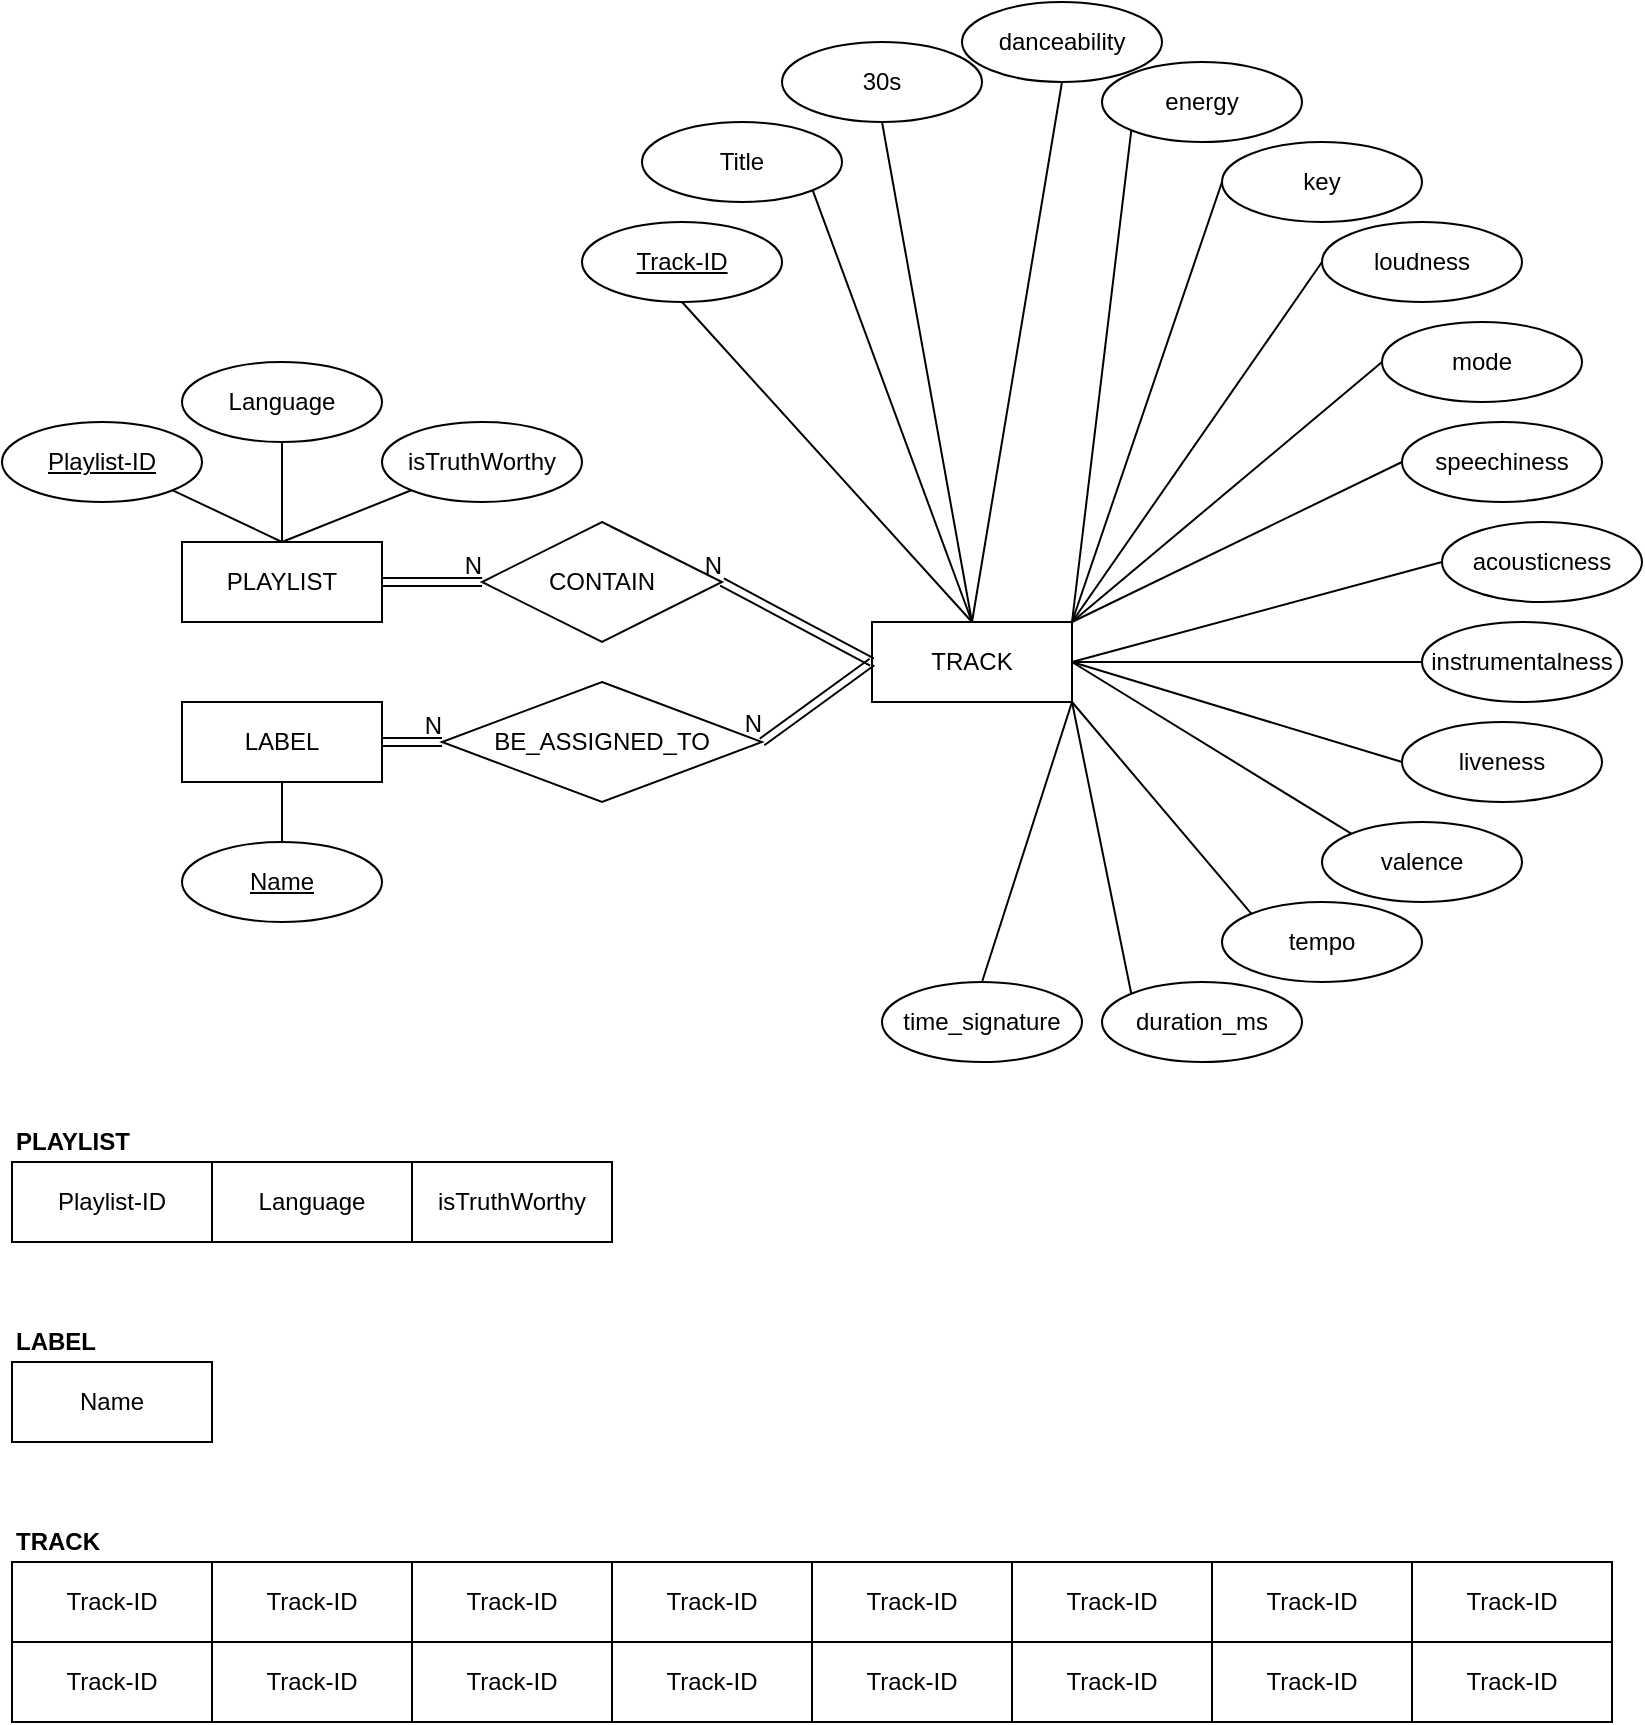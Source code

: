 <mxfile version="15.3.4" type="github">
  <diagram id="R2lEEEUBdFMjLlhIrx00" name="TrainData">
    <mxGraphModel dx="2272" dy="786" grid="1" gridSize="10" guides="1" tooltips="1" connect="1" arrows="1" fold="1" page="1" pageScale="1" pageWidth="850" pageHeight="1100" math="0" shadow="0" extFonts="Permanent Marker^https://fonts.googleapis.com/css?family=Permanent+Marker">
      <root>
        <mxCell id="0" />
        <mxCell id="1" parent="0" />
        <mxCell id="O8R1GnMpbd19PZaHdF5z-1" value="TRACK" style="whiteSpace=wrap;html=1;align=center;hachureGap=4;pointerEvents=0;" parent="1" vertex="1">
          <mxGeometry x="-395" y="320" width="100" height="40" as="geometry" />
        </mxCell>
        <mxCell id="O8R1GnMpbd19PZaHdF5z-2" value="Track-ID" style="ellipse;whiteSpace=wrap;html=1;align=center;fontStyle=4;hachureGap=4;pointerEvents=0;" parent="1" vertex="1">
          <mxGeometry x="-540" y="120" width="100" height="40" as="geometry" />
        </mxCell>
        <mxCell id="O8R1GnMpbd19PZaHdF5z-3" value="Title" style="ellipse;whiteSpace=wrap;html=1;align=center;hachureGap=4;pointerEvents=0;" parent="1" vertex="1">
          <mxGeometry x="-510" y="70" width="100" height="40" as="geometry" />
        </mxCell>
        <mxCell id="O8R1GnMpbd19PZaHdF5z-5" value="30s" style="ellipse;whiteSpace=wrap;html=1;align=center;hachureGap=4;pointerEvents=0;" parent="1" vertex="1">
          <mxGeometry x="-440" y="30" width="100" height="40" as="geometry" />
        </mxCell>
        <mxCell id="O8R1GnMpbd19PZaHdF5z-6" value="danceability" style="ellipse;whiteSpace=wrap;html=1;align=center;hachureGap=4;pointerEvents=0;" parent="1" vertex="1">
          <mxGeometry x="-350" y="10" width="100" height="40" as="geometry" />
        </mxCell>
        <mxCell id="O8R1GnMpbd19PZaHdF5z-7" value="energy" style="ellipse;whiteSpace=wrap;html=1;align=center;hachureGap=4;pointerEvents=0;" parent="1" vertex="1">
          <mxGeometry x="-280" y="40" width="100" height="40" as="geometry" />
        </mxCell>
        <mxCell id="O8R1GnMpbd19PZaHdF5z-8" value="key" style="ellipse;whiteSpace=wrap;html=1;align=center;hachureGap=4;pointerEvents=0;" parent="1" vertex="1">
          <mxGeometry x="-220" y="80" width="100" height="40" as="geometry" />
        </mxCell>
        <mxCell id="O8R1GnMpbd19PZaHdF5z-9" value="loudness" style="ellipse;whiteSpace=wrap;html=1;align=center;hachureGap=4;pointerEvents=0;" parent="1" vertex="1">
          <mxGeometry x="-170" y="120" width="100" height="40" as="geometry" />
        </mxCell>
        <mxCell id="O8R1GnMpbd19PZaHdF5z-10" value="mode" style="ellipse;whiteSpace=wrap;html=1;align=center;hachureGap=4;pointerEvents=0;" parent="1" vertex="1">
          <mxGeometry x="-140" y="170" width="100" height="40" as="geometry" />
        </mxCell>
        <mxCell id="O8R1GnMpbd19PZaHdF5z-11" value="speechiness" style="ellipse;whiteSpace=wrap;html=1;align=center;hachureGap=4;pointerEvents=0;" parent="1" vertex="1">
          <mxGeometry x="-130" y="220" width="100" height="40" as="geometry" />
        </mxCell>
        <mxCell id="O8R1GnMpbd19PZaHdF5z-12" value="acousticness" style="ellipse;whiteSpace=wrap;html=1;align=center;hachureGap=4;pointerEvents=0;" parent="1" vertex="1">
          <mxGeometry x="-110" y="270" width="100" height="40" as="geometry" />
        </mxCell>
        <mxCell id="O8R1GnMpbd19PZaHdF5z-13" value="instrumentalness" style="ellipse;whiteSpace=wrap;html=1;align=center;hachureGap=4;pointerEvents=0;" parent="1" vertex="1">
          <mxGeometry x="-120" y="320" width="100" height="40" as="geometry" />
        </mxCell>
        <mxCell id="O8R1GnMpbd19PZaHdF5z-14" value="liveness" style="ellipse;whiteSpace=wrap;html=1;align=center;hachureGap=4;pointerEvents=0;" parent="1" vertex="1">
          <mxGeometry x="-130" y="370" width="100" height="40" as="geometry" />
        </mxCell>
        <mxCell id="O8R1GnMpbd19PZaHdF5z-15" value="valence" style="ellipse;whiteSpace=wrap;html=1;align=center;hachureGap=4;pointerEvents=0;" parent="1" vertex="1">
          <mxGeometry x="-170" y="420" width="100" height="40" as="geometry" />
        </mxCell>
        <mxCell id="O8R1GnMpbd19PZaHdF5z-16" value="tempo" style="ellipse;whiteSpace=wrap;html=1;align=center;hachureGap=4;pointerEvents=0;" parent="1" vertex="1">
          <mxGeometry x="-220" y="460" width="100" height="40" as="geometry" />
        </mxCell>
        <mxCell id="O8R1GnMpbd19PZaHdF5z-17" value="duration_ms" style="ellipse;whiteSpace=wrap;html=1;align=center;hachureGap=4;pointerEvents=0;" parent="1" vertex="1">
          <mxGeometry x="-280" y="500" width="100" height="40" as="geometry" />
        </mxCell>
        <mxCell id="O8R1GnMpbd19PZaHdF5z-18" value="time_signature" style="ellipse;whiteSpace=wrap;html=1;align=center;hachureGap=4;pointerEvents=0;" parent="1" vertex="1">
          <mxGeometry x="-390" y="500" width="100" height="40" as="geometry" />
        </mxCell>
        <mxCell id="O8R1GnMpbd19PZaHdF5z-19" value="PLAYLIST" style="whiteSpace=wrap;html=1;align=center;hachureGap=4;pointerEvents=0;" parent="1" vertex="1">
          <mxGeometry x="-740" y="280" width="100" height="40" as="geometry" />
        </mxCell>
        <mxCell id="O8R1GnMpbd19PZaHdF5z-20" value="Playlist-ID" style="ellipse;whiteSpace=wrap;html=1;align=center;fontStyle=4;hachureGap=4;pointerEvents=0;" parent="1" vertex="1">
          <mxGeometry x="-830" y="220" width="100" height="40" as="geometry" />
        </mxCell>
        <mxCell id="O8R1GnMpbd19PZaHdF5z-21" value="CONTAIN" style="shape=rhombus;perimeter=rhombusPerimeter;whiteSpace=wrap;html=1;align=center;hachureGap=4;pointerEvents=0;" parent="1" vertex="1">
          <mxGeometry x="-590" y="270" width="120" height="60" as="geometry" />
        </mxCell>
        <mxCell id="O8R1GnMpbd19PZaHdF5z-22" value="" style="shape=link;html=1;rounded=0;endArrow=open;startSize=14;endSize=14;sourcePerimeterSpacing=8;targetPerimeterSpacing=8;exitX=1;exitY=0.5;exitDx=0;exitDy=0;entryX=0;entryY=0.5;entryDx=0;entryDy=0;" parent="1" source="O8R1GnMpbd19PZaHdF5z-19" target="O8R1GnMpbd19PZaHdF5z-21" edge="1">
          <mxGeometry relative="1" as="geometry">
            <mxPoint x="-635" y="340" as="sourcePoint" />
            <mxPoint x="-475" y="340" as="targetPoint" />
          </mxGeometry>
        </mxCell>
        <mxCell id="O8R1GnMpbd19PZaHdF5z-23" value="N" style="resizable=0;html=1;align=right;verticalAlign=bottom;" parent="O8R1GnMpbd19PZaHdF5z-22" connectable="0" vertex="1">
          <mxGeometry x="1" relative="1" as="geometry" />
        </mxCell>
        <mxCell id="O8R1GnMpbd19PZaHdF5z-24" value="" style="shape=link;html=1;rounded=0;endArrow=open;startSize=14;endSize=14;sourcePerimeterSpacing=8;targetPerimeterSpacing=8;exitX=0;exitY=0.5;exitDx=0;exitDy=0;entryX=1;entryY=0.5;entryDx=0;entryDy=0;" parent="1" source="O8R1GnMpbd19PZaHdF5z-1" target="O8R1GnMpbd19PZaHdF5z-21" edge="1">
          <mxGeometry relative="1" as="geometry">
            <mxPoint x="-755" y="320" as="sourcePoint" />
            <mxPoint x="-675" y="320" as="targetPoint" />
          </mxGeometry>
        </mxCell>
        <mxCell id="O8R1GnMpbd19PZaHdF5z-25" value="N" style="resizable=0;html=1;align=right;verticalAlign=bottom;" parent="O8R1GnMpbd19PZaHdF5z-24" connectable="0" vertex="1">
          <mxGeometry x="1" relative="1" as="geometry" />
        </mxCell>
        <mxCell id="O8R1GnMpbd19PZaHdF5z-26" value="LABEL" style="whiteSpace=wrap;html=1;align=center;hachureGap=4;pointerEvents=0;" parent="1" vertex="1">
          <mxGeometry x="-740" y="360" width="100" height="40" as="geometry" />
        </mxCell>
        <mxCell id="O8R1GnMpbd19PZaHdF5z-28" value="Name" style="ellipse;whiteSpace=wrap;html=1;align=center;fontStyle=4;hachureGap=4;pointerEvents=0;" parent="1" vertex="1">
          <mxGeometry x="-740" y="430" width="100" height="40" as="geometry" />
        </mxCell>
        <mxCell id="O8R1GnMpbd19PZaHdF5z-29" value="BE_ASSIGNED_TO" style="shape=rhombus;perimeter=rhombusPerimeter;whiteSpace=wrap;html=1;align=center;hachureGap=4;pointerEvents=0;" parent="1" vertex="1">
          <mxGeometry x="-610" y="350" width="160" height="60" as="geometry" />
        </mxCell>
        <mxCell id="O8R1GnMpbd19PZaHdF5z-30" value="" style="shape=link;html=1;rounded=0;endArrow=open;startSize=14;endSize=14;sourcePerimeterSpacing=8;targetPerimeterSpacing=8;exitX=1;exitY=0.5;exitDx=0;exitDy=0;entryX=0;entryY=0.5;entryDx=0;entryDy=0;" parent="1" source="O8R1GnMpbd19PZaHdF5z-26" target="O8R1GnMpbd19PZaHdF5z-29" edge="1">
          <mxGeometry relative="1" as="geometry">
            <mxPoint x="-675" y="320" as="sourcePoint" />
            <mxPoint x="-595" y="320" as="targetPoint" />
          </mxGeometry>
        </mxCell>
        <mxCell id="O8R1GnMpbd19PZaHdF5z-31" value="N" style="resizable=0;html=1;align=right;verticalAlign=bottom;" parent="O8R1GnMpbd19PZaHdF5z-30" connectable="0" vertex="1">
          <mxGeometry x="1" relative="1" as="geometry" />
        </mxCell>
        <mxCell id="O8R1GnMpbd19PZaHdF5z-32" value="" style="shape=link;html=1;rounded=0;endArrow=open;startSize=14;endSize=14;sourcePerimeterSpacing=8;targetPerimeterSpacing=8;exitX=0;exitY=0.5;exitDx=0;exitDy=0;entryX=1;entryY=0.5;entryDx=0;entryDy=0;" parent="1" source="O8R1GnMpbd19PZaHdF5z-1" target="O8R1GnMpbd19PZaHdF5z-29" edge="1">
          <mxGeometry relative="1" as="geometry">
            <mxPoint x="-755" y="510" as="sourcePoint" />
            <mxPoint x="-675" y="450" as="targetPoint" />
          </mxGeometry>
        </mxCell>
        <mxCell id="O8R1GnMpbd19PZaHdF5z-33" value="N" style="resizable=0;html=1;align=right;verticalAlign=bottom;" parent="O8R1GnMpbd19PZaHdF5z-32" connectable="0" vertex="1">
          <mxGeometry x="1" relative="1" as="geometry" />
        </mxCell>
        <mxCell id="2c1TFM7JJi7qjrIvkmbM-1" value="" style="endArrow=none;html=1;rounded=0;startSize=14;endSize=14;sourcePerimeterSpacing=8;targetPerimeterSpacing=8;exitX=0.5;exitY=1;exitDx=0;exitDy=0;entryX=0.5;entryY=0;entryDx=0;entryDy=0;" edge="1" parent="1" source="O8R1GnMpbd19PZaHdF5z-2" target="O8R1GnMpbd19PZaHdF5z-1">
          <mxGeometry relative="1" as="geometry">
            <mxPoint x="-615" y="250" as="sourcePoint" />
            <mxPoint x="-455" y="250" as="targetPoint" />
          </mxGeometry>
        </mxCell>
        <mxCell id="2c1TFM7JJi7qjrIvkmbM-2" value="" style="endArrow=none;html=1;rounded=0;startSize=14;endSize=14;sourcePerimeterSpacing=8;targetPerimeterSpacing=8;exitX=1;exitY=1;exitDx=0;exitDy=0;entryX=0.5;entryY=0;entryDx=0;entryDy=0;" edge="1" parent="1" source="O8R1GnMpbd19PZaHdF5z-3" target="O8R1GnMpbd19PZaHdF5z-1">
          <mxGeometry relative="1" as="geometry">
            <mxPoint x="-505" y="160" as="sourcePoint" />
            <mxPoint x="-425" y="300" as="targetPoint" />
          </mxGeometry>
        </mxCell>
        <mxCell id="2c1TFM7JJi7qjrIvkmbM-3" value="" style="endArrow=none;html=1;rounded=0;startSize=14;endSize=14;sourcePerimeterSpacing=8;targetPerimeterSpacing=8;exitX=0.5;exitY=1;exitDx=0;exitDy=0;entryX=0.5;entryY=0;entryDx=0;entryDy=0;" edge="1" parent="1" source="O8R1GnMpbd19PZaHdF5z-5" target="O8R1GnMpbd19PZaHdF5z-1">
          <mxGeometry relative="1" as="geometry">
            <mxPoint x="-439.645" y="104.142" as="sourcePoint" />
            <mxPoint x="-400" y="300" as="targetPoint" />
          </mxGeometry>
        </mxCell>
        <mxCell id="2c1TFM7JJi7qjrIvkmbM-4" value="" style="endArrow=none;html=1;rounded=0;startSize=14;endSize=14;sourcePerimeterSpacing=8;targetPerimeterSpacing=8;exitX=0.5;exitY=1;exitDx=0;exitDy=0;entryX=0.5;entryY=0;entryDx=0;entryDy=0;" edge="1" parent="1" source="O8R1GnMpbd19PZaHdF5z-6" target="O8R1GnMpbd19PZaHdF5z-1">
          <mxGeometry relative="1" as="geometry">
            <mxPoint x="-405" y="70" as="sourcePoint" />
            <mxPoint x="-425" y="300" as="targetPoint" />
          </mxGeometry>
        </mxCell>
        <mxCell id="2c1TFM7JJi7qjrIvkmbM-5" value="" style="endArrow=none;html=1;rounded=0;startSize=14;endSize=14;sourcePerimeterSpacing=8;targetPerimeterSpacing=8;exitX=0;exitY=1;exitDx=0;exitDy=0;entryX=1;entryY=0;entryDx=0;entryDy=0;" edge="1" parent="1" source="O8R1GnMpbd19PZaHdF5z-7" target="O8R1GnMpbd19PZaHdF5z-1">
          <mxGeometry relative="1" as="geometry">
            <mxPoint x="-315" y="50" as="sourcePoint" />
            <mxPoint x="-425" y="300" as="targetPoint" />
          </mxGeometry>
        </mxCell>
        <mxCell id="2c1TFM7JJi7qjrIvkmbM-6" value="" style="endArrow=none;html=1;rounded=0;startSize=14;endSize=14;sourcePerimeterSpacing=8;targetPerimeterSpacing=8;exitX=0;exitY=0.5;exitDx=0;exitDy=0;entryX=1;entryY=0;entryDx=0;entryDy=0;" edge="1" parent="1" source="O8R1GnMpbd19PZaHdF5z-8" target="O8R1GnMpbd19PZaHdF5z-1">
          <mxGeometry relative="1" as="geometry">
            <mxPoint x="-280.355" y="74.142" as="sourcePoint" />
            <mxPoint x="-375" y="300" as="targetPoint" />
          </mxGeometry>
        </mxCell>
        <mxCell id="2c1TFM7JJi7qjrIvkmbM-7" value="" style="endArrow=none;html=1;rounded=0;startSize=14;endSize=14;sourcePerimeterSpacing=8;targetPerimeterSpacing=8;exitX=0;exitY=0.5;exitDx=0;exitDy=0;entryX=1;entryY=0;entryDx=0;entryDy=0;" edge="1" parent="1" source="O8R1GnMpbd19PZaHdF5z-9" target="O8R1GnMpbd19PZaHdF5z-1">
          <mxGeometry relative="1" as="geometry">
            <mxPoint x="-235" y="100" as="sourcePoint" />
            <mxPoint x="-375" y="300" as="targetPoint" />
          </mxGeometry>
        </mxCell>
        <mxCell id="2c1TFM7JJi7qjrIvkmbM-8" value="" style="endArrow=none;html=1;rounded=0;startSize=14;endSize=14;sourcePerimeterSpacing=8;targetPerimeterSpacing=8;exitX=0;exitY=0.5;exitDx=0;exitDy=0;entryX=1;entryY=0;entryDx=0;entryDy=0;" edge="1" parent="1" source="O8R1GnMpbd19PZaHdF5z-10" target="O8R1GnMpbd19PZaHdF5z-1">
          <mxGeometry relative="1" as="geometry">
            <mxPoint x="-185" y="140" as="sourcePoint" />
            <mxPoint x="-375" y="300" as="targetPoint" />
          </mxGeometry>
        </mxCell>
        <mxCell id="2c1TFM7JJi7qjrIvkmbM-9" value="" style="endArrow=none;html=1;rounded=0;startSize=14;endSize=14;sourcePerimeterSpacing=8;targetPerimeterSpacing=8;exitX=0;exitY=0.5;exitDx=0;exitDy=0;entryX=1;entryY=0;entryDx=0;entryDy=0;" edge="1" parent="1" source="O8R1GnMpbd19PZaHdF5z-11" target="O8R1GnMpbd19PZaHdF5z-1">
          <mxGeometry relative="1" as="geometry">
            <mxPoint x="-145.0" y="190" as="sourcePoint" />
            <mxPoint x="-375" y="300" as="targetPoint" />
          </mxGeometry>
        </mxCell>
        <mxCell id="2c1TFM7JJi7qjrIvkmbM-10" value="" style="endArrow=none;html=1;rounded=0;startSize=14;endSize=14;sourcePerimeterSpacing=8;targetPerimeterSpacing=8;exitX=0;exitY=0.5;exitDx=0;exitDy=0;entryX=1;entryY=0.5;entryDx=0;entryDy=0;" edge="1" parent="1" source="O8R1GnMpbd19PZaHdF5z-12" target="O8R1GnMpbd19PZaHdF5z-1">
          <mxGeometry relative="1" as="geometry">
            <mxPoint x="-135.0" y="240" as="sourcePoint" />
            <mxPoint x="-375" y="300" as="targetPoint" />
          </mxGeometry>
        </mxCell>
        <mxCell id="2c1TFM7JJi7qjrIvkmbM-11" value="" style="endArrow=none;html=1;rounded=0;startSize=14;endSize=14;sourcePerimeterSpacing=8;targetPerimeterSpacing=8;exitX=0;exitY=0.5;exitDx=0;exitDy=0;entryX=1;entryY=0.5;entryDx=0;entryDy=0;" edge="1" parent="1" source="O8R1GnMpbd19PZaHdF5z-13" target="O8R1GnMpbd19PZaHdF5z-1">
          <mxGeometry relative="1" as="geometry">
            <mxPoint x="-115.0" y="290" as="sourcePoint" />
            <mxPoint x="-375" y="320" as="targetPoint" />
          </mxGeometry>
        </mxCell>
        <mxCell id="2c1TFM7JJi7qjrIvkmbM-12" value="" style="endArrow=none;html=1;rounded=0;startSize=14;endSize=14;sourcePerimeterSpacing=8;targetPerimeterSpacing=8;exitX=0;exitY=0.5;exitDx=0;exitDy=0;entryX=1;entryY=0.5;entryDx=0;entryDy=0;" edge="1" parent="1" source="O8R1GnMpbd19PZaHdF5z-14" target="O8R1GnMpbd19PZaHdF5z-1">
          <mxGeometry relative="1" as="geometry">
            <mxPoint x="-125.0" y="340" as="sourcePoint" />
            <mxPoint x="-375" y="320" as="targetPoint" />
          </mxGeometry>
        </mxCell>
        <mxCell id="2c1TFM7JJi7qjrIvkmbM-13" value="" style="endArrow=none;html=1;rounded=0;startSize=14;endSize=14;sourcePerimeterSpacing=8;targetPerimeterSpacing=8;exitX=0;exitY=0;exitDx=0;exitDy=0;entryX=1;entryY=0.5;entryDx=0;entryDy=0;" edge="1" parent="1" source="O8R1GnMpbd19PZaHdF5z-15" target="O8R1GnMpbd19PZaHdF5z-1">
          <mxGeometry relative="1" as="geometry">
            <mxPoint x="-135.0" y="390" as="sourcePoint" />
            <mxPoint x="-375" y="320" as="targetPoint" />
          </mxGeometry>
        </mxCell>
        <mxCell id="2c1TFM7JJi7qjrIvkmbM-14" value="" style="endArrow=none;html=1;rounded=0;startSize=14;endSize=14;sourcePerimeterSpacing=8;targetPerimeterSpacing=8;exitX=0;exitY=0;exitDx=0;exitDy=0;entryX=1;entryY=1;entryDx=0;entryDy=0;" edge="1" parent="1" source="O8R1GnMpbd19PZaHdF5z-16" target="O8R1GnMpbd19PZaHdF5z-1">
          <mxGeometry relative="1" as="geometry">
            <mxPoint x="-160.355" y="425.858" as="sourcePoint" />
            <mxPoint x="-375" y="320" as="targetPoint" />
          </mxGeometry>
        </mxCell>
        <mxCell id="2c1TFM7JJi7qjrIvkmbM-15" value="" style="endArrow=none;html=1;rounded=0;startSize=14;endSize=14;sourcePerimeterSpacing=8;targetPerimeterSpacing=8;exitX=0;exitY=0;exitDx=0;exitDy=0;entryX=1;entryY=1;entryDx=0;entryDy=0;" edge="1" parent="1" source="O8R1GnMpbd19PZaHdF5z-17" target="O8R1GnMpbd19PZaHdF5z-1">
          <mxGeometry relative="1" as="geometry">
            <mxPoint x="-210.355" y="465.858" as="sourcePoint" />
            <mxPoint x="-375" y="340" as="targetPoint" />
          </mxGeometry>
        </mxCell>
        <mxCell id="2c1TFM7JJi7qjrIvkmbM-16" value="" style="endArrow=none;html=1;rounded=0;startSize=14;endSize=14;sourcePerimeterSpacing=8;targetPerimeterSpacing=8;exitX=0.5;exitY=0;exitDx=0;exitDy=0;entryX=1;entryY=1;entryDx=0;entryDy=0;" edge="1" parent="1" source="O8R1GnMpbd19PZaHdF5z-18" target="O8R1GnMpbd19PZaHdF5z-1">
          <mxGeometry relative="1" as="geometry">
            <mxPoint x="-270.355" y="505.858" as="sourcePoint" />
            <mxPoint x="-375" y="340" as="targetPoint" />
          </mxGeometry>
        </mxCell>
        <mxCell id="2c1TFM7JJi7qjrIvkmbM-17" value="" style="endArrow=none;html=1;rounded=0;startSize=14;endSize=14;sourcePerimeterSpacing=8;targetPerimeterSpacing=8;exitX=0.5;exitY=1;exitDx=0;exitDy=0;entryX=0.5;entryY=0;entryDx=0;entryDy=0;" edge="1" parent="1" source="O8R1GnMpbd19PZaHdF5z-26" target="O8R1GnMpbd19PZaHdF5z-28">
          <mxGeometry relative="1" as="geometry">
            <mxPoint x="-135.355" y="505.858" as="sourcePoint" />
            <mxPoint x="-240" y="340" as="targetPoint" />
          </mxGeometry>
        </mxCell>
        <mxCell id="2c1TFM7JJi7qjrIvkmbM-18" value="" style="endArrow=none;html=1;rounded=0;startSize=14;endSize=14;sourcePerimeterSpacing=8;targetPerimeterSpacing=8;exitX=0.5;exitY=0;exitDx=0;exitDy=0;entryX=1;entryY=1;entryDx=0;entryDy=0;" edge="1" parent="1" source="O8R1GnMpbd19PZaHdF5z-19" target="O8R1GnMpbd19PZaHdF5z-20">
          <mxGeometry relative="1" as="geometry">
            <mxPoint x="-730" y="500" as="sourcePoint" />
            <mxPoint x="-764.746" y="464.183" as="targetPoint" />
          </mxGeometry>
        </mxCell>
        <mxCell id="2c1TFM7JJi7qjrIvkmbM-19" value="Language" style="ellipse;whiteSpace=wrap;html=1;align=center;hachureGap=4;pointerEvents=0;" vertex="1" parent="1">
          <mxGeometry x="-740" y="190" width="100" height="40" as="geometry" />
        </mxCell>
        <mxCell id="2c1TFM7JJi7qjrIvkmbM-20" value="isTruthWorthy" style="ellipse;whiteSpace=wrap;html=1;align=center;hachureGap=4;pointerEvents=0;" vertex="1" parent="1">
          <mxGeometry x="-640" y="220" width="100" height="40" as="geometry" />
        </mxCell>
        <mxCell id="2c1TFM7JJi7qjrIvkmbM-21" value="" style="endArrow=none;html=1;rounded=0;startSize=14;endSize=14;sourcePerimeterSpacing=8;targetPerimeterSpacing=8;exitX=0.5;exitY=0;exitDx=0;exitDy=0;entryX=0.5;entryY=1;entryDx=0;entryDy=0;" edge="1" parent="1" source="O8R1GnMpbd19PZaHdF5z-19" target="2c1TFM7JJi7qjrIvkmbM-19">
          <mxGeometry relative="1" as="geometry">
            <mxPoint x="-680" y="290" as="sourcePoint" />
            <mxPoint x="-734.645" y="264.142" as="targetPoint" />
          </mxGeometry>
        </mxCell>
        <mxCell id="2c1TFM7JJi7qjrIvkmbM-22" value="" style="endArrow=none;html=1;rounded=0;startSize=14;endSize=14;sourcePerimeterSpacing=8;targetPerimeterSpacing=8;exitX=0.5;exitY=0;exitDx=0;exitDy=0;entryX=0;entryY=1;entryDx=0;entryDy=0;" edge="1" parent="1" source="O8R1GnMpbd19PZaHdF5z-19" target="2c1TFM7JJi7qjrIvkmbM-20">
          <mxGeometry relative="1" as="geometry">
            <mxPoint x="-680" y="290" as="sourcePoint" />
            <mxPoint x="-680" y="240" as="targetPoint" />
          </mxGeometry>
        </mxCell>
        <mxCell id="2c1TFM7JJi7qjrIvkmbM-23" value="&lt;span&gt;Playlist-ID&lt;/span&gt;" style="whiteSpace=wrap;html=1;align=center;hachureGap=4;pointerEvents=0;" vertex="1" parent="1">
          <mxGeometry x="-825" y="590" width="100" height="40" as="geometry" />
        </mxCell>
        <mxCell id="2c1TFM7JJi7qjrIvkmbM-25" value="Language" style="whiteSpace=wrap;html=1;align=center;hachureGap=4;pointerEvents=0;" vertex="1" parent="1">
          <mxGeometry x="-725" y="590" width="100" height="40" as="geometry" />
        </mxCell>
        <mxCell id="2c1TFM7JJi7qjrIvkmbM-26" value="isTruthWorthy" style="whiteSpace=wrap;html=1;align=center;hachureGap=4;pointerEvents=0;" vertex="1" parent="1">
          <mxGeometry x="-625" y="590" width="100" height="40" as="geometry" />
        </mxCell>
        <mxCell id="2c1TFM7JJi7qjrIvkmbM-27" value="&lt;b&gt;PLAYLIST&lt;/b&gt;" style="text;html=1;strokeColor=none;fillColor=none;align=left;verticalAlign=middle;whiteSpace=wrap;rounded=0;hachureGap=4;pointerEvents=0;" vertex="1" parent="1">
          <mxGeometry x="-825" y="570" width="40" height="20" as="geometry" />
        </mxCell>
        <mxCell id="2c1TFM7JJi7qjrIvkmbM-28" value="&lt;span&gt;Name&lt;/span&gt;" style="whiteSpace=wrap;html=1;align=center;hachureGap=4;pointerEvents=0;" vertex="1" parent="1">
          <mxGeometry x="-825" y="690" width="100" height="40" as="geometry" />
        </mxCell>
        <mxCell id="2c1TFM7JJi7qjrIvkmbM-31" value="&lt;b&gt;LABEL&lt;/b&gt;" style="text;html=1;strokeColor=none;fillColor=none;align=left;verticalAlign=middle;whiteSpace=wrap;rounded=0;hachureGap=4;pointerEvents=0;" vertex="1" parent="1">
          <mxGeometry x="-825" y="670" width="40" height="20" as="geometry" />
        </mxCell>
        <mxCell id="2c1TFM7JJi7qjrIvkmbM-32" value="&lt;span&gt;Track-ID&lt;/span&gt;" style="whiteSpace=wrap;html=1;align=center;hachureGap=4;pointerEvents=0;" vertex="1" parent="1">
          <mxGeometry x="-825" y="790" width="100" height="40" as="geometry" />
        </mxCell>
        <mxCell id="2c1TFM7JJi7qjrIvkmbM-33" value="&lt;b&gt;TRACK&lt;/b&gt;" style="text;html=1;strokeColor=none;fillColor=none;align=left;verticalAlign=middle;whiteSpace=wrap;rounded=0;hachureGap=4;pointerEvents=0;" vertex="1" parent="1">
          <mxGeometry x="-825" y="770" width="40" height="20" as="geometry" />
        </mxCell>
        <mxCell id="2c1TFM7JJi7qjrIvkmbM-34" value="&lt;span&gt;Track-ID&lt;/span&gt;" style="whiteSpace=wrap;html=1;align=center;hachureGap=4;pointerEvents=0;" vertex="1" parent="1">
          <mxGeometry x="-725" y="790" width="100" height="40" as="geometry" />
        </mxCell>
        <mxCell id="2c1TFM7JJi7qjrIvkmbM-35" value="&lt;span&gt;Track-ID&lt;/span&gt;" style="whiteSpace=wrap;html=1;align=center;hachureGap=4;pointerEvents=0;" vertex="1" parent="1">
          <mxGeometry x="-625" y="790" width="100" height="40" as="geometry" />
        </mxCell>
        <mxCell id="2c1TFM7JJi7qjrIvkmbM-36" value="&lt;span&gt;Track-ID&lt;/span&gt;" style="whiteSpace=wrap;html=1;align=center;hachureGap=4;pointerEvents=0;" vertex="1" parent="1">
          <mxGeometry x="-525" y="790" width="100" height="40" as="geometry" />
        </mxCell>
        <mxCell id="2c1TFM7JJi7qjrIvkmbM-37" value="&lt;span&gt;Track-ID&lt;/span&gt;" style="whiteSpace=wrap;html=1;align=center;hachureGap=4;pointerEvents=0;" vertex="1" parent="1">
          <mxGeometry x="-425" y="790" width="100" height="40" as="geometry" />
        </mxCell>
        <mxCell id="2c1TFM7JJi7qjrIvkmbM-38" value="&lt;span&gt;Track-ID&lt;/span&gt;" style="whiteSpace=wrap;html=1;align=center;hachureGap=4;pointerEvents=0;" vertex="1" parent="1">
          <mxGeometry x="-325" y="790" width="100" height="40" as="geometry" />
        </mxCell>
        <mxCell id="2c1TFM7JJi7qjrIvkmbM-39" value="&lt;span&gt;Track-ID&lt;/span&gt;" style="whiteSpace=wrap;html=1;align=center;hachureGap=4;pointerEvents=0;" vertex="1" parent="1">
          <mxGeometry x="-225" y="790" width="100" height="40" as="geometry" />
        </mxCell>
        <mxCell id="2c1TFM7JJi7qjrIvkmbM-40" value="&lt;span&gt;Track-ID&lt;/span&gt;" style="whiteSpace=wrap;html=1;align=center;hachureGap=4;pointerEvents=0;" vertex="1" parent="1">
          <mxGeometry x="-125" y="790" width="100" height="40" as="geometry" />
        </mxCell>
        <mxCell id="2c1TFM7JJi7qjrIvkmbM-41" value="&lt;span&gt;Track-ID&lt;/span&gt;" style="whiteSpace=wrap;html=1;align=center;hachureGap=4;pointerEvents=0;" vertex="1" parent="1">
          <mxGeometry x="-825" y="830" width="100" height="40" as="geometry" />
        </mxCell>
        <mxCell id="2c1TFM7JJi7qjrIvkmbM-42" value="&lt;span&gt;Track-ID&lt;/span&gt;" style="whiteSpace=wrap;html=1;align=center;hachureGap=4;pointerEvents=0;" vertex="1" parent="1">
          <mxGeometry x="-725" y="830" width="100" height="40" as="geometry" />
        </mxCell>
        <mxCell id="2c1TFM7JJi7qjrIvkmbM-43" value="&lt;span&gt;Track-ID&lt;/span&gt;" style="whiteSpace=wrap;html=1;align=center;hachureGap=4;pointerEvents=0;" vertex="1" parent="1">
          <mxGeometry x="-625" y="830" width="100" height="40" as="geometry" />
        </mxCell>
        <mxCell id="2c1TFM7JJi7qjrIvkmbM-44" value="&lt;span&gt;Track-ID&lt;/span&gt;" style="whiteSpace=wrap;html=1;align=center;hachureGap=4;pointerEvents=0;" vertex="1" parent="1">
          <mxGeometry x="-525" y="830" width="100" height="40" as="geometry" />
        </mxCell>
        <mxCell id="2c1TFM7JJi7qjrIvkmbM-45" value="&lt;span&gt;Track-ID&lt;/span&gt;" style="whiteSpace=wrap;html=1;align=center;hachureGap=4;pointerEvents=0;" vertex="1" parent="1">
          <mxGeometry x="-425" y="830" width="100" height="40" as="geometry" />
        </mxCell>
        <mxCell id="2c1TFM7JJi7qjrIvkmbM-46" value="&lt;span&gt;Track-ID&lt;/span&gt;" style="whiteSpace=wrap;html=1;align=center;hachureGap=4;pointerEvents=0;" vertex="1" parent="1">
          <mxGeometry x="-325" y="830" width="100" height="40" as="geometry" />
        </mxCell>
        <mxCell id="2c1TFM7JJi7qjrIvkmbM-47" value="&lt;span&gt;Track-ID&lt;/span&gt;" style="whiteSpace=wrap;html=1;align=center;hachureGap=4;pointerEvents=0;" vertex="1" parent="1">
          <mxGeometry x="-225" y="830" width="100" height="40" as="geometry" />
        </mxCell>
        <mxCell id="2c1TFM7JJi7qjrIvkmbM-48" value="&lt;span&gt;Track-ID&lt;/span&gt;" style="whiteSpace=wrap;html=1;align=center;hachureGap=4;pointerEvents=0;" vertex="1" parent="1">
          <mxGeometry x="-125" y="830" width="100" height="40" as="geometry" />
        </mxCell>
      </root>
    </mxGraphModel>
  </diagram>
</mxfile>
